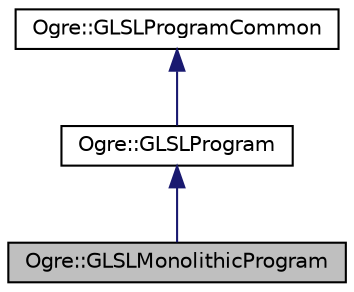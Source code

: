 digraph "Ogre::GLSLMonolithicProgram"
{
  bgcolor="transparent";
  edge [fontname="Helvetica",fontsize="10",labelfontname="Helvetica",labelfontsize="10"];
  node [fontname="Helvetica",fontsize="10",shape=record];
  Node0 [label="Ogre::GLSLMonolithicProgram",height=0.2,width=0.4,color="black", fillcolor="grey75", style="filled", fontcolor="black"];
  Node1 -> Node0 [dir="back",color="midnightblue",fontsize="10",style="solid",fontname="Helvetica"];
  Node1 [label="Ogre::GLSLProgram",height=0.2,width=0.4,color="black",URL="$class_ogre_1_1_g_l_s_l_program.html",tooltip="C++ encapsulation of GLSL program object. "];
  Node2 -> Node1 [dir="back",color="midnightblue",fontsize="10",style="solid",fontname="Helvetica"];
  Node2 [label="Ogre::GLSLProgramCommon",height=0.2,width=0.4,color="black",URL="$class_ogre_1_1_g_l_s_l_program_common.html"];
}
